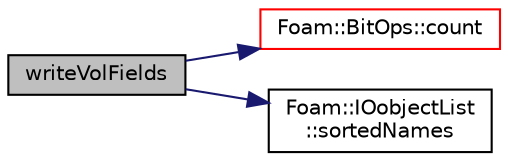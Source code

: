 digraph "writeVolFields"
{
  bgcolor="transparent";
  edge [fontname="Helvetica",fontsize="10",labelfontname="Helvetica",labelfontsize="10"];
  node [fontname="Helvetica",fontsize="10",shape=record];
  rankdir="LR";
  Node1 [label="writeVolFields",height=0.2,width=0.4,color="black", fillcolor="grey75", style="filled" fontcolor="black"];
  Node1 -> Node2 [color="midnightblue",fontsize="10",style="solid",fontname="Helvetica"];
  Node2 [label="Foam::BitOps::count",height=0.2,width=0.4,color="red",URL="$namespaceFoam_1_1BitOps.html#ab3084f7a6abc6e68ab76aa3465ed0fb0",tooltip="Count number of &#39;true&#39; entries. "];
  Node1 -> Node3 [color="midnightblue",fontsize="10",style="solid",fontname="Helvetica"];
  Node3 [label="Foam::IOobjectList\l::sortedNames",height=0.2,width=0.4,color="black",URL="$classFoam_1_1IOobjectList.html#a1ec03641fa2e14424c78fad063e84d6d",tooltip="The sorted names of the IOobjects. "];
}
